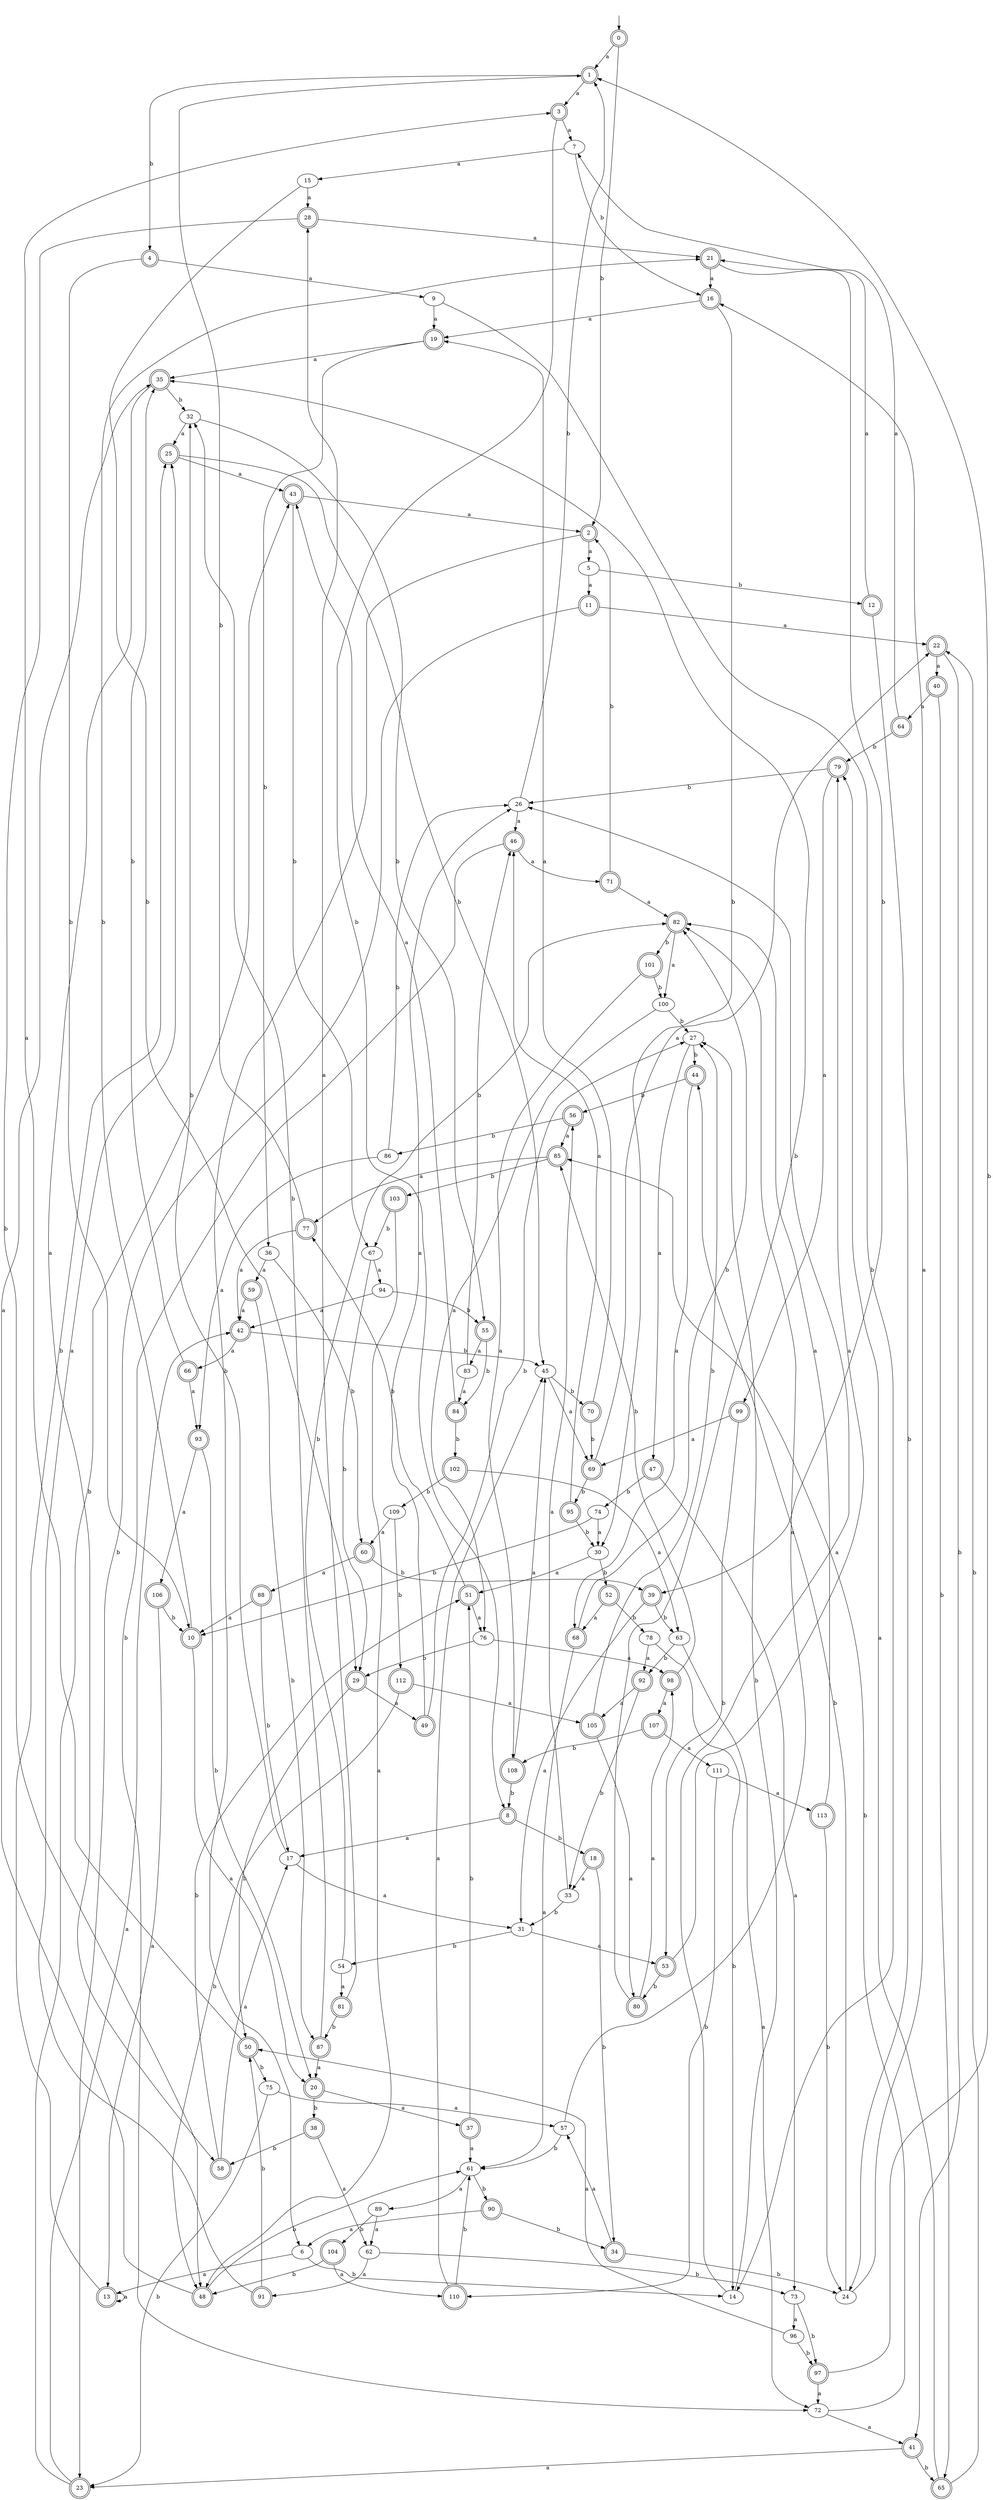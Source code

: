 digraph RandomDFA {
  __start0 [label="", shape=none];
  __start0 -> 0 [label=""];
  0 [shape=circle] [shape=doublecircle]
  0 -> 1 [label="a"]
  0 -> 2 [label="b"]
  1 [shape=doublecircle]
  1 -> 3 [label="a"]
  1 -> 4 [label="b"]
  2 [shape=doublecircle]
  2 -> 5 [label="a"]
  2 -> 6 [label="b"]
  3 [shape=doublecircle]
  3 -> 7 [label="a"]
  3 -> 8 [label="b"]
  4 [shape=doublecircle]
  4 -> 9 [label="a"]
  4 -> 10 [label="b"]
  5
  5 -> 11 [label="a"]
  5 -> 12 [label="b"]
  6
  6 -> 13 [label="a"]
  6 -> 14 [label="b"]
  7
  7 -> 15 [label="a"]
  7 -> 16 [label="b"]
  8 [shape=doublecircle]
  8 -> 17 [label="a"]
  8 -> 18 [label="b"]
  9
  9 -> 19 [label="a"]
  9 -> 14 [label="b"]
  10 [shape=doublecircle]
  10 -> 20 [label="a"]
  10 -> 21 [label="b"]
  11 [shape=doublecircle]
  11 -> 22 [label="a"]
  11 -> 23 [label="b"]
  12 [shape=doublecircle]
  12 -> 21 [label="a"]
  12 -> 24 [label="b"]
  13 [shape=doublecircle]
  13 -> 13 [label="a"]
  13 -> 25 [label="b"]
  14
  14 -> 26 [label="a"]
  14 -> 27 [label="b"]
  15
  15 -> 28 [label="a"]
  15 -> 29 [label="b"]
  16 [shape=doublecircle]
  16 -> 19 [label="a"]
  16 -> 30 [label="b"]
  17
  17 -> 31 [label="a"]
  17 -> 32 [label="b"]
  18 [shape=doublecircle]
  18 -> 33 [label="a"]
  18 -> 34 [label="b"]
  19 [shape=doublecircle]
  19 -> 35 [label="a"]
  19 -> 36 [label="b"]
  20 [shape=doublecircle]
  20 -> 37 [label="a"]
  20 -> 38 [label="b"]
  21 [shape=doublecircle]
  21 -> 16 [label="a"]
  21 -> 39 [label="b"]
  22 [shape=doublecircle]
  22 -> 40 [label="a"]
  22 -> 41 [label="b"]
  23 [shape=doublecircle]
  23 -> 42 [label="a"]
  23 -> 43 [label="b"]
  24
  24 -> 16 [label="a"]
  24 -> 44 [label="b"]
  25 [shape=doublecircle]
  25 -> 43 [label="a"]
  25 -> 45 [label="b"]
  26
  26 -> 46 [label="a"]
  26 -> 1 [label="b"]
  27
  27 -> 47 [label="a"]
  27 -> 44 [label="b"]
  28 [shape=doublecircle]
  28 -> 21 [label="a"]
  28 -> 48 [label="b"]
  29 [shape=doublecircle]
  29 -> 49 [label="a"]
  29 -> 50 [label="b"]
  30
  30 -> 51 [label="a"]
  30 -> 52 [label="b"]
  31
  31 -> 53 [label="a"]
  31 -> 54 [label="b"]
  32
  32 -> 25 [label="a"]
  32 -> 55 [label="b"]
  33
  33 -> 56 [label="a"]
  33 -> 31 [label="b"]
  34 [shape=doublecircle]
  34 -> 57 [label="a"]
  34 -> 24 [label="b"]
  35 [shape=doublecircle]
  35 -> 58 [label="a"]
  35 -> 32 [label="b"]
  36
  36 -> 59 [label="a"]
  36 -> 60 [label="b"]
  37 [shape=doublecircle]
  37 -> 61 [label="a"]
  37 -> 51 [label="b"]
  38 [shape=doublecircle]
  38 -> 62 [label="a"]
  38 -> 58 [label="b"]
  39 [shape=doublecircle]
  39 -> 31 [label="a"]
  39 -> 63 [label="b"]
  40 [shape=doublecircle]
  40 -> 64 [label="a"]
  40 -> 65 [label="b"]
  41 [shape=doublecircle]
  41 -> 23 [label="a"]
  41 -> 65 [label="b"]
  42 [shape=doublecircle]
  42 -> 66 [label="a"]
  42 -> 45 [label="b"]
  43 [shape=doublecircle]
  43 -> 2 [label="a"]
  43 -> 67 [label="b"]
  44 [shape=doublecircle]
  44 -> 68 [label="a"]
  44 -> 56 [label="b"]
  45
  45 -> 69 [label="a"]
  45 -> 70 [label="b"]
  46 [shape=doublecircle]
  46 -> 71 [label="a"]
  46 -> 72 [label="b"]
  47 [shape=doublecircle]
  47 -> 73 [label="a"]
  47 -> 74 [label="b"]
  48 [shape=doublecircle]
  48 -> 35 [label="a"]
  48 -> 61 [label="b"]
  49 [shape=doublecircle]
  49 -> 26 [label="a"]
  49 -> 27 [label="b"]
  50 [shape=doublecircle]
  50 -> 3 [label="a"]
  50 -> 75 [label="b"]
  51 [shape=doublecircle]
  51 -> 76 [label="a"]
  51 -> 77 [label="b"]
  52 [shape=doublecircle]
  52 -> 68 [label="a"]
  52 -> 78 [label="b"]
  53 [shape=doublecircle]
  53 -> 79 [label="a"]
  53 -> 80 [label="b"]
  54
  54 -> 81 [label="a"]
  54 -> 82 [label="b"]
  55 [shape=doublecircle]
  55 -> 83 [label="a"]
  55 -> 84 [label="b"]
  56 [shape=doublecircle]
  56 -> 85 [label="a"]
  56 -> 86 [label="b"]
  57
  57 -> 82 [label="a"]
  57 -> 61 [label="b"]
  58 [shape=doublecircle]
  58 -> 17 [label="a"]
  58 -> 51 [label="b"]
  59 [shape=doublecircle]
  59 -> 42 [label="a"]
  59 -> 87 [label="b"]
  60 [shape=doublecircle]
  60 -> 88 [label="a"]
  60 -> 39 [label="b"]
  61
  61 -> 89 [label="a"]
  61 -> 90 [label="b"]
  62
  62 -> 91 [label="a"]
  62 -> 73 [label="b"]
  63
  63 -> 72 [label="a"]
  63 -> 92 [label="b"]
  64 [shape=doublecircle]
  64 -> 7 [label="a"]
  64 -> 79 [label="b"]
  65 [shape=doublecircle]
  65 -> 79 [label="a"]
  65 -> 22 [label="b"]
  66 [shape=doublecircle]
  66 -> 93 [label="a"]
  66 -> 35 [label="b"]
  67
  67 -> 94 [label="a"]
  67 -> 29 [label="b"]
  68 [shape=doublecircle]
  68 -> 61 [label="a"]
  68 -> 82 [label="b"]
  69 [shape=doublecircle]
  69 -> 22 [label="a"]
  69 -> 95 [label="b"]
  70 [shape=doublecircle]
  70 -> 19 [label="a"]
  70 -> 69 [label="b"]
  71 [shape=doublecircle]
  71 -> 82 [label="a"]
  71 -> 2 [label="b"]
  72
  72 -> 41 [label="a"]
  72 -> 85 [label="b"]
  73
  73 -> 96 [label="a"]
  73 -> 97 [label="b"]
  74
  74 -> 30 [label="a"]
  74 -> 10 [label="b"]
  75
  75 -> 57 [label="a"]
  75 -> 23 [label="b"]
  76
  76 -> 98 [label="a"]
  76 -> 29 [label="b"]
  77 [shape=doublecircle]
  77 -> 42 [label="a"]
  77 -> 1 [label="b"]
  78
  78 -> 92 [label="a"]
  78 -> 14 [label="b"]
  79 [shape=doublecircle]
  79 -> 99 [label="a"]
  79 -> 26 [label="b"]
  80 [shape=doublecircle]
  80 -> 98 [label="a"]
  80 -> 35 [label="b"]
  81 [shape=doublecircle]
  81 -> 28 [label="a"]
  81 -> 87 [label="b"]
  82 [shape=doublecircle]
  82 -> 100 [label="a"]
  82 -> 101 [label="b"]
  83
  83 -> 84 [label="a"]
  83 -> 46 [label="b"]
  84 [shape=doublecircle]
  84 -> 43 [label="a"]
  84 -> 102 [label="b"]
  85 [shape=doublecircle]
  85 -> 77 [label="a"]
  85 -> 103 [label="b"]
  86
  86 -> 93 [label="a"]
  86 -> 26 [label="b"]
  87 [shape=doublecircle]
  87 -> 20 [label="a"]
  87 -> 32 [label="b"]
  88 [shape=doublecircle]
  88 -> 10 [label="a"]
  88 -> 17 [label="b"]
  89
  89 -> 62 [label="a"]
  89 -> 104 [label="b"]
  90 [shape=doublecircle]
  90 -> 6 [label="a"]
  90 -> 34 [label="b"]
  91 [shape=doublecircle]
  91 -> 25 [label="a"]
  91 -> 50 [label="b"]
  92 [shape=doublecircle]
  92 -> 105 [label="a"]
  92 -> 33 [label="b"]
  93 [shape=doublecircle]
  93 -> 106 [label="a"]
  93 -> 20 [label="b"]
  94
  94 -> 42 [label="a"]
  94 -> 55 [label="b"]
  95 [shape=doublecircle]
  95 -> 46 [label="a"]
  95 -> 30 [label="b"]
  96
  96 -> 50 [label="a"]
  96 -> 97 [label="b"]
  97 [shape=doublecircle]
  97 -> 72 [label="a"]
  97 -> 1 [label="b"]
  98 [shape=doublecircle]
  98 -> 107 [label="a"]
  98 -> 85 [label="b"]
  99 [shape=doublecircle]
  99 -> 69 [label="a"]
  99 -> 53 [label="b"]
  100
  100 -> 76 [label="a"]
  100 -> 27 [label="b"]
  101 [shape=doublecircle]
  101 -> 108 [label="a"]
  101 -> 100 [label="b"]
  102 [shape=doublecircle]
  102 -> 63 [label="a"]
  102 -> 109 [label="b"]
  103 [shape=doublecircle]
  103 -> 48 [label="a"]
  103 -> 67 [label="b"]
  104 [shape=doublecircle]
  104 -> 110 [label="a"]
  104 -> 48 [label="b"]
  105 [shape=doublecircle]
  105 -> 80 [label="a"]
  105 -> 27 [label="b"]
  106 [shape=doublecircle]
  106 -> 13 [label="a"]
  106 -> 10 [label="b"]
  107 [shape=doublecircle]
  107 -> 111 [label="a"]
  107 -> 108 [label="b"]
  108 [shape=doublecircle]
  108 -> 45 [label="a"]
  108 -> 8 [label="b"]
  109
  109 -> 60 [label="a"]
  109 -> 112 [label="b"]
  110 [shape=doublecircle]
  110 -> 45 [label="a"]
  110 -> 61 [label="b"]
  111
  111 -> 113 [label="a"]
  111 -> 110 [label="b"]
  112 [shape=doublecircle]
  112 -> 105 [label="a"]
  112 -> 48 [label="b"]
  113 [shape=doublecircle]
  113 -> 82 [label="a"]
  113 -> 24 [label="b"]
}
